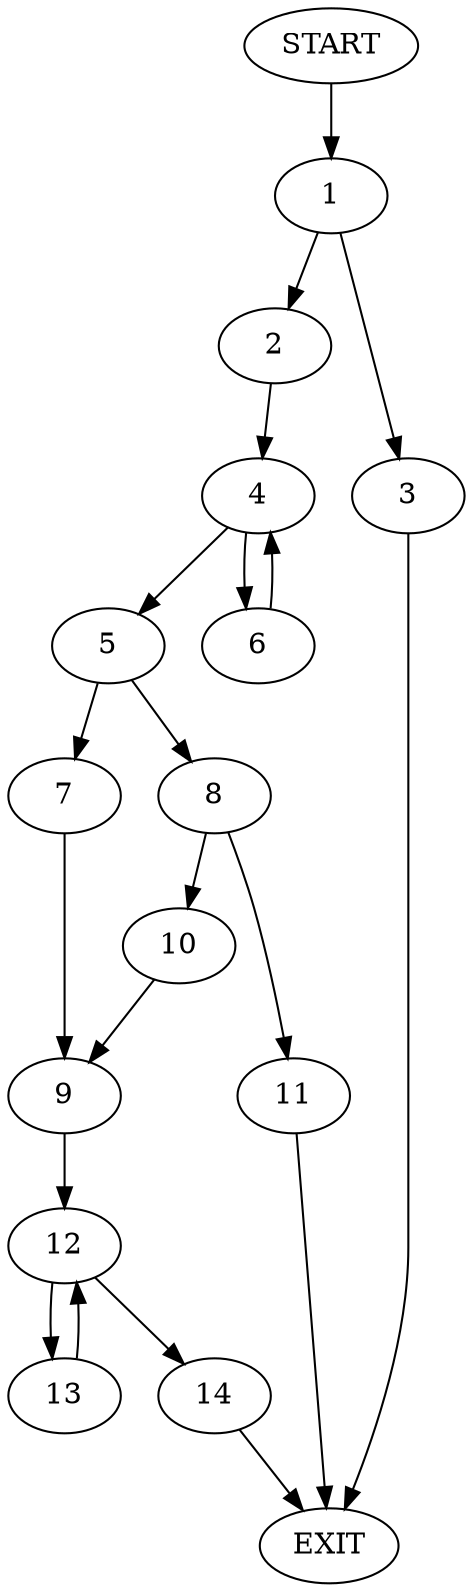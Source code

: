 digraph {
0 [label="START"]
15 [label="EXIT"]
0 -> 1
1 -> 2
1 -> 3
3 -> 15
2 -> 4
4 -> 5
4 -> 6
5 -> 7
5 -> 8
6 -> 4
7 -> 9
8 -> 10
8 -> 11
9 -> 12
10 -> 9
11 -> 15
12 -> 13
12 -> 14
13 -> 12
14 -> 15
}
